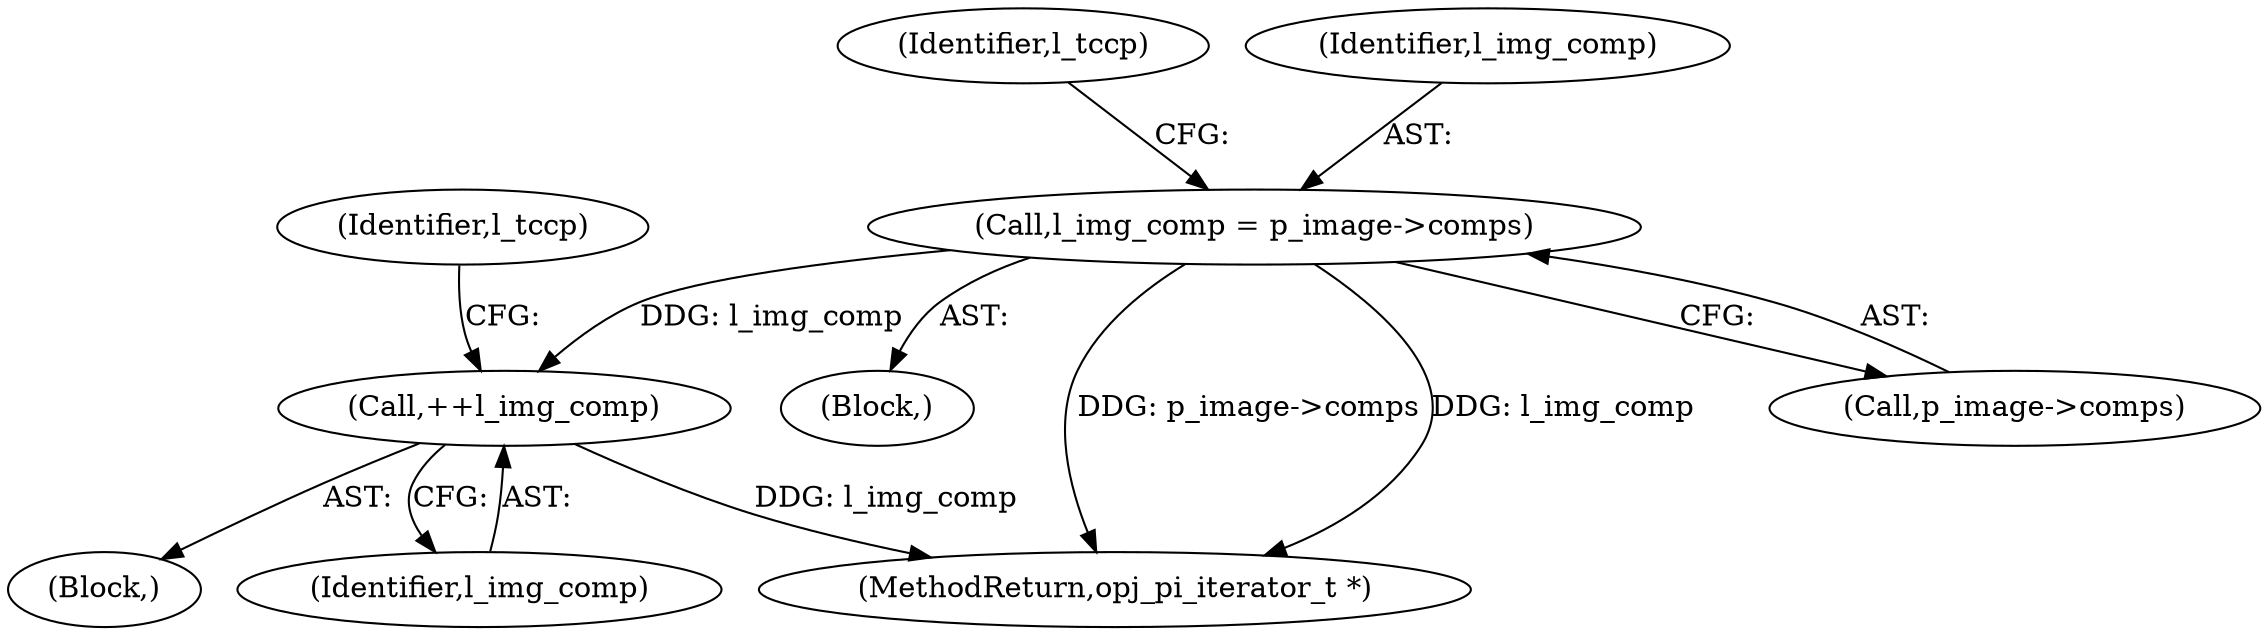 digraph "0_openjpeg_ef01f18dfc6780b776d0674ed3e7415c6ef54d24@pointer" {
"1000538" [label="(Call,l_img_comp = p_image->comps)"];
"1000669" [label="(Call,++l_img_comp)"];
"1000538" [label="(Call,l_img_comp = p_image->comps)"];
"1000599" [label="(Block,)"];
"1000670" [label="(Identifier,l_img_comp)"];
"1000544" [label="(Identifier,l_tccp)"];
"1000532" [label="(Block,)"];
"1000713" [label="(MethodReturn,opj_pi_iterator_t *)"];
"1000669" [label="(Call,++l_img_comp)"];
"1000540" [label="(Call,p_image->comps)"];
"1000672" [label="(Identifier,l_tccp)"];
"1000539" [label="(Identifier,l_img_comp)"];
"1000538" -> "1000532"  [label="AST: "];
"1000538" -> "1000540"  [label="CFG: "];
"1000539" -> "1000538"  [label="AST: "];
"1000540" -> "1000538"  [label="AST: "];
"1000544" -> "1000538"  [label="CFG: "];
"1000538" -> "1000713"  [label="DDG: p_image->comps"];
"1000538" -> "1000713"  [label="DDG: l_img_comp"];
"1000538" -> "1000669"  [label="DDG: l_img_comp"];
"1000669" -> "1000599"  [label="AST: "];
"1000669" -> "1000670"  [label="CFG: "];
"1000670" -> "1000669"  [label="AST: "];
"1000672" -> "1000669"  [label="CFG: "];
"1000669" -> "1000713"  [label="DDG: l_img_comp"];
}
